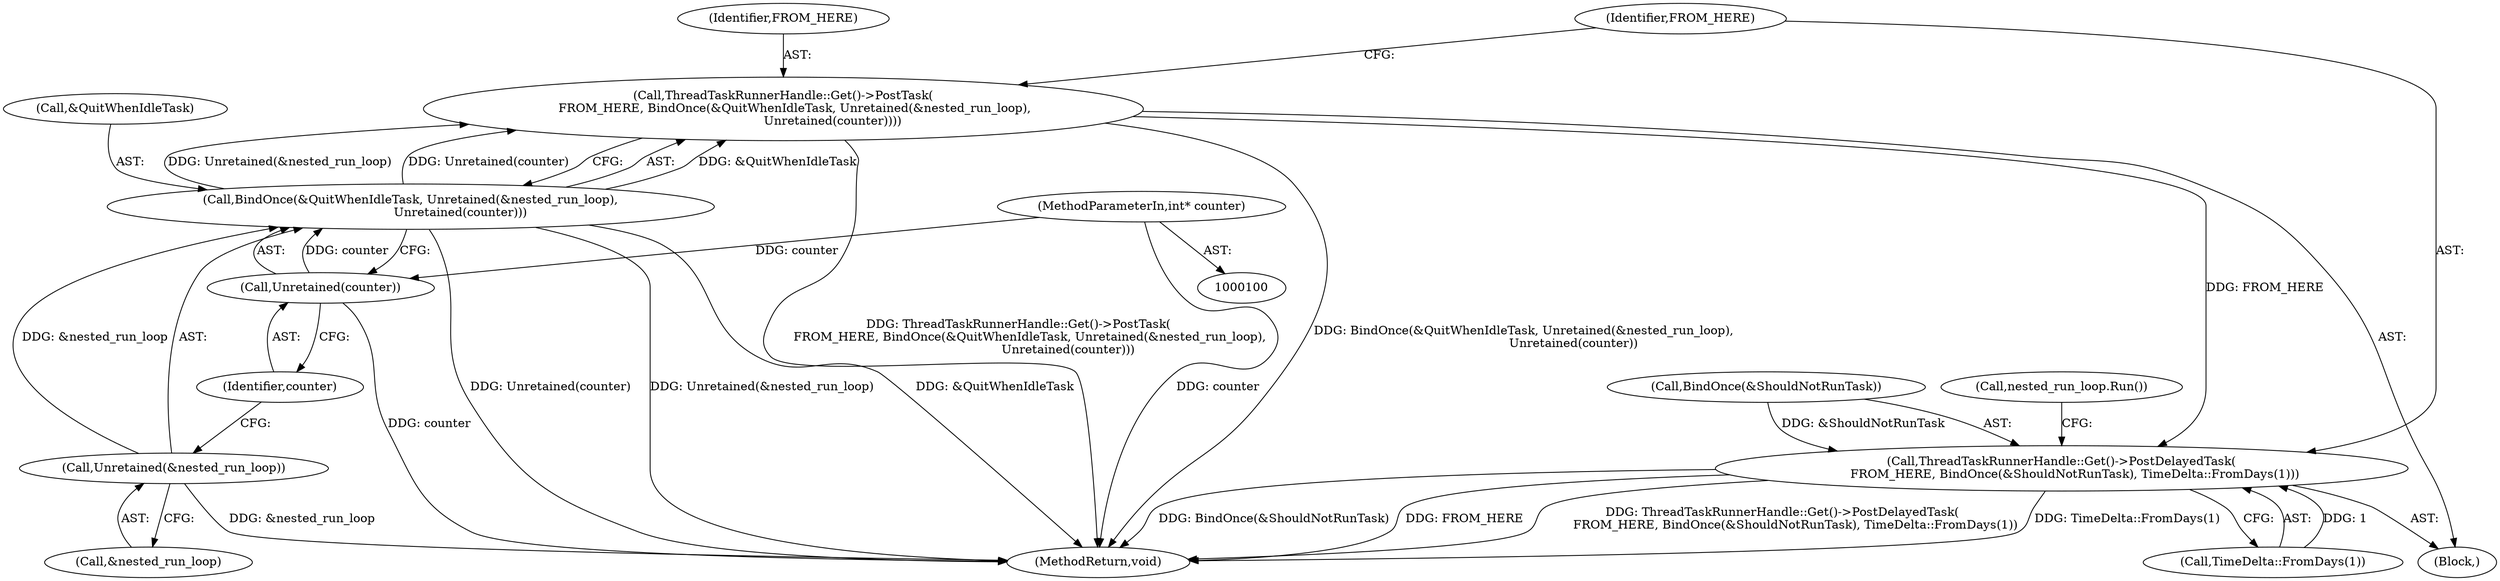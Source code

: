 digraph "0_Chrome_3ff403eecdd23a39853a4ebca52023fbba6c5d00_6@API" {
"1000104" [label="(Call,ThreadTaskRunnerHandle::Get()->PostTask(\n      FROM_HERE, BindOnce(&QuitWhenIdleTask, Unretained(&nested_run_loop),\n                          Unretained(counter))))"];
"1000106" [label="(Call,BindOnce(&QuitWhenIdleTask, Unretained(&nested_run_loop),\n                          Unretained(counter)))"];
"1000109" [label="(Call,Unretained(&nested_run_loop))"];
"1000112" [label="(Call,Unretained(counter))"];
"1000101" [label="(MethodParameterIn,int* counter)"];
"1000114" [label="(Call,ThreadTaskRunnerHandle::Get()->PostDelayedTask(\n       FROM_HERE, BindOnce(&ShouldNotRunTask), TimeDelta::FromDays(1)))"];
"1000116" [label="(Call,BindOnce(&ShouldNotRunTask))"];
"1000104" [label="(Call,ThreadTaskRunnerHandle::Get()->PostTask(\n      FROM_HERE, BindOnce(&QuitWhenIdleTask, Unretained(&nested_run_loop),\n                          Unretained(counter))))"];
"1000115" [label="(Identifier,FROM_HERE)"];
"1000105" [label="(Identifier,FROM_HERE)"];
"1000114" [label="(Call,ThreadTaskRunnerHandle::Get()->PostDelayedTask(\n       FROM_HERE, BindOnce(&ShouldNotRunTask), TimeDelta::FromDays(1)))"];
"1000112" [label="(Call,Unretained(counter))"];
"1000101" [label="(MethodParameterIn,int* counter)"];
"1000110" [label="(Call,&nested_run_loop)"];
"1000109" [label="(Call,Unretained(&nested_run_loop))"];
"1000121" [label="(Call,nested_run_loop.Run())"];
"1000107" [label="(Call,&QuitWhenIdleTask)"];
"1000106" [label="(Call,BindOnce(&QuitWhenIdleTask, Unretained(&nested_run_loop),\n                          Unretained(counter)))"];
"1000102" [label="(Block,)"];
"1000125" [label="(MethodReturn,void)"];
"1000113" [label="(Identifier,counter)"];
"1000119" [label="(Call,TimeDelta::FromDays(1))"];
"1000104" -> "1000102"  [label="AST: "];
"1000104" -> "1000106"  [label="CFG: "];
"1000105" -> "1000104"  [label="AST: "];
"1000106" -> "1000104"  [label="AST: "];
"1000115" -> "1000104"  [label="CFG: "];
"1000104" -> "1000125"  [label="DDG: ThreadTaskRunnerHandle::Get()->PostTask(\n      FROM_HERE, BindOnce(&QuitWhenIdleTask, Unretained(&nested_run_loop),\n                          Unretained(counter)))"];
"1000104" -> "1000125"  [label="DDG: BindOnce(&QuitWhenIdleTask, Unretained(&nested_run_loop),\n                          Unretained(counter))"];
"1000106" -> "1000104"  [label="DDG: &QuitWhenIdleTask"];
"1000106" -> "1000104"  [label="DDG: Unretained(&nested_run_loop)"];
"1000106" -> "1000104"  [label="DDG: Unretained(counter)"];
"1000104" -> "1000114"  [label="DDG: FROM_HERE"];
"1000106" -> "1000112"  [label="CFG: "];
"1000107" -> "1000106"  [label="AST: "];
"1000109" -> "1000106"  [label="AST: "];
"1000112" -> "1000106"  [label="AST: "];
"1000106" -> "1000125"  [label="DDG: &QuitWhenIdleTask"];
"1000106" -> "1000125"  [label="DDG: Unretained(counter)"];
"1000106" -> "1000125"  [label="DDG: Unretained(&nested_run_loop)"];
"1000109" -> "1000106"  [label="DDG: &nested_run_loop"];
"1000112" -> "1000106"  [label="DDG: counter"];
"1000109" -> "1000110"  [label="CFG: "];
"1000110" -> "1000109"  [label="AST: "];
"1000113" -> "1000109"  [label="CFG: "];
"1000109" -> "1000125"  [label="DDG: &nested_run_loop"];
"1000112" -> "1000113"  [label="CFG: "];
"1000113" -> "1000112"  [label="AST: "];
"1000112" -> "1000125"  [label="DDG: counter"];
"1000101" -> "1000112"  [label="DDG: counter"];
"1000101" -> "1000100"  [label="AST: "];
"1000101" -> "1000125"  [label="DDG: counter"];
"1000114" -> "1000102"  [label="AST: "];
"1000114" -> "1000119"  [label="CFG: "];
"1000115" -> "1000114"  [label="AST: "];
"1000116" -> "1000114"  [label="AST: "];
"1000119" -> "1000114"  [label="AST: "];
"1000121" -> "1000114"  [label="CFG: "];
"1000114" -> "1000125"  [label="DDG: ThreadTaskRunnerHandle::Get()->PostDelayedTask(\n       FROM_HERE, BindOnce(&ShouldNotRunTask), TimeDelta::FromDays(1))"];
"1000114" -> "1000125"  [label="DDG: TimeDelta::FromDays(1)"];
"1000114" -> "1000125"  [label="DDG: BindOnce(&ShouldNotRunTask)"];
"1000114" -> "1000125"  [label="DDG: FROM_HERE"];
"1000116" -> "1000114"  [label="DDG: &ShouldNotRunTask"];
"1000119" -> "1000114"  [label="DDG: 1"];
}
